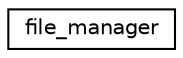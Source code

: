 digraph "Graphical Class Hierarchy"
{
 // LATEX_PDF_SIZE
  edge [fontname="Helvetica",fontsize="10",labelfontname="Helvetica",labelfontsize="10"];
  node [fontname="Helvetica",fontsize="10",shape=record];
  rankdir="LR";
  Node0 [label="file_manager",height=0.2,width=0.4,color="black", fillcolor="white", style="filled",URL="$structfile__manager.html",tooltip=" "];
}
